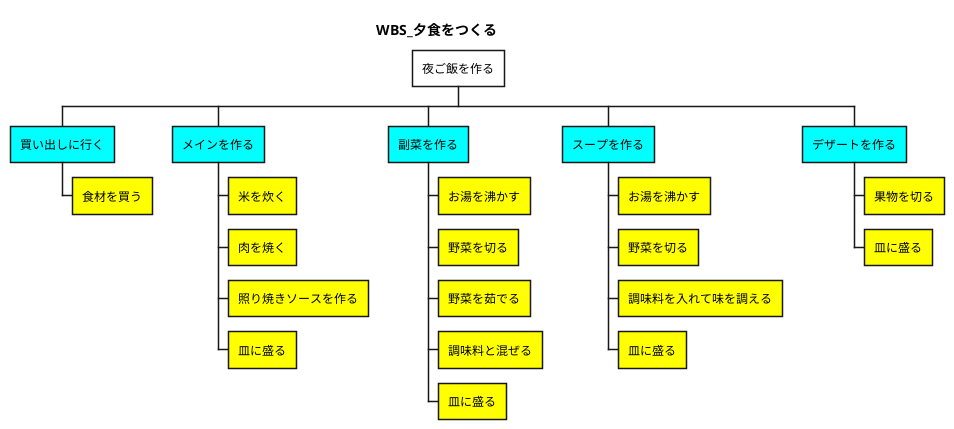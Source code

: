@startwbs WBS_夕食をつくる
title WBS_夕食をつくる
 

+[#White] 夜ご飯を作る

**[#Aqua] 買い出しに行く
+++[#Yellow] 食材を買う


**[#Aqua] メインを作る
+++[#Yellow]  米を炊く
+++[#Yellow]  肉を焼く
+++[#Yellow] 照り焼きソースを作る
+++[#Yellow] 皿に盛る

**[#Aqua] 副菜を作る
+++[#Yellow]  お湯を沸かす
+++[#Yellow]  野菜を切る
+++[#Yellow]  野菜を茹でる
+++[#Yellow] 調味料と混ぜる
+++[#Yellow]  皿に盛る

**[#Aqua] スープを作る
+++[#Yellow] お湯を沸かす
+++[#Yellow] 野菜を切る
+++[#Yellow] 調味料を入れて味を調える
+++[#Yellow] 皿に盛る

**[#Aqua] デザートを作る
+++[#Yellow]  果物を切る
+++[#Yellow] 皿に盛る

@endwbs

